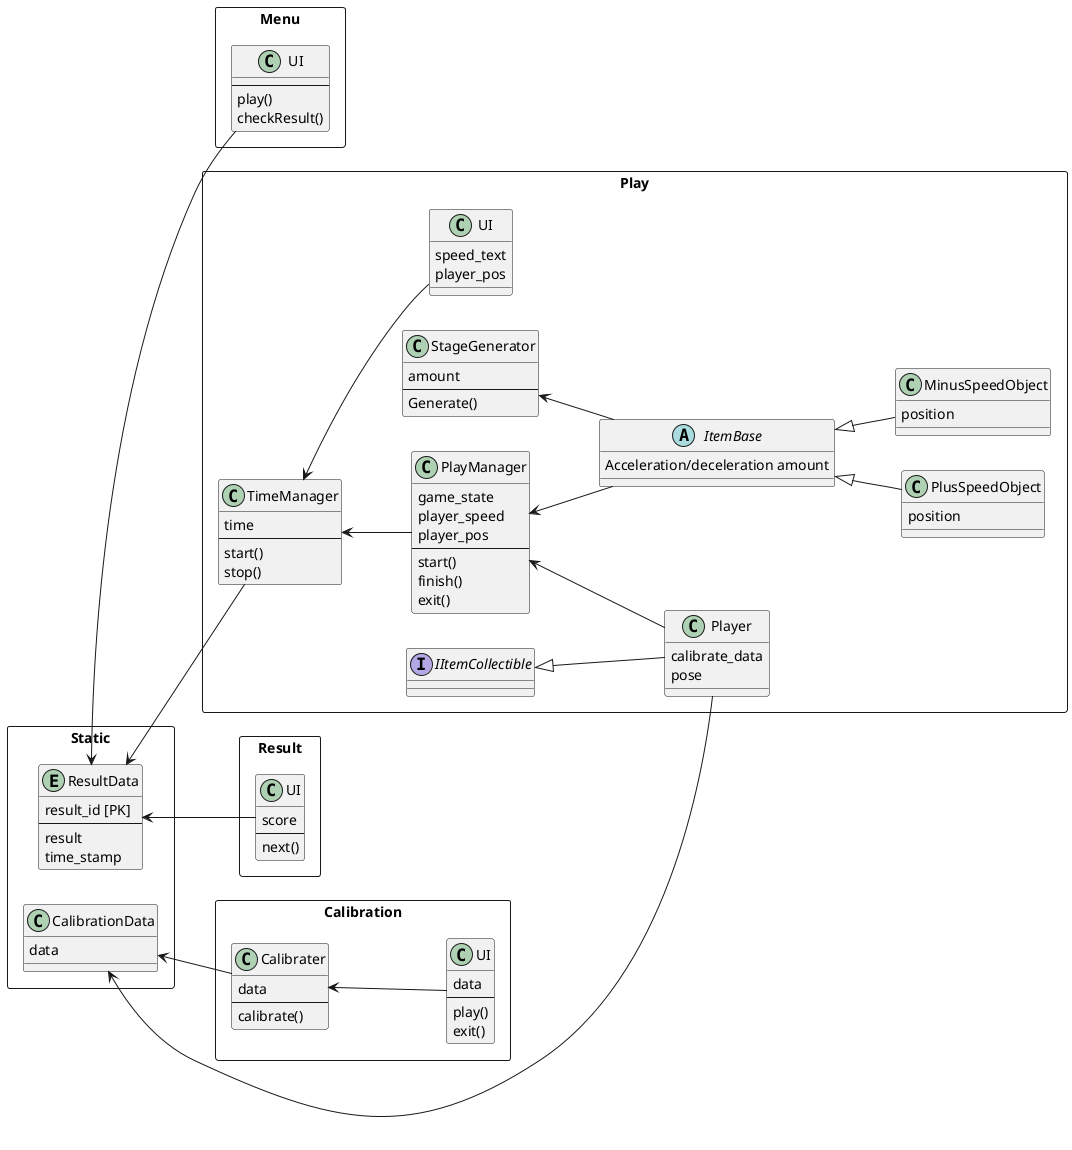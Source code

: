 ﻿@startuml

left to right direction

package "Menu" <<Rectangle>> {
    class "UI" as menuUi {
        --
        play()
        checkResult()
    }
}

package "Calibration" <<Rectangle>> {
    class "Calibrater" as calibrater {
        data
        --
        calibrate()
    }

    class "UI" as calibrationUi {
        data
        --
        play()
        exit()
    }
}

package "Play" <<Rectangle>> {
    class "PlayManager" as playManager {
        game_state
        player_speed
        player_pos
        --
        start()
        finish()
        exit()
    }
    
    class "TimeManager" as timeManager {
        time
        --
        start()
        stop()
    }
    
    class "StageGenerator" as stageGenerator {
        amount
        --
        Generate()
    }
    
    class "PlusSpeedObject" as plusSpeedObject {
        position
    }
    
    class "MinusSpeedObject" as minusSpeedObject {
        position
    }
    
    abstract class "ItemBase" as itemBase {
        Acceleration/deceleration amount
    }
    
    class "Player" as player {
        calibrate_data
        pose
    }
    
    interface "IItemCollectible" as iItemCollectible {
        
    }
    
    class "UI" as playUi {
        speed_text
        player_pos
    }
}

package "Result" <<Rectangle>> {
    class "UI" as resultUi {
        score
        --
        next()
    }
}

package "Static" <<Rectangle>> {
    entity "ResultData" as resultData {
        result_id [PK]
        --
        result
        time_stamp
    }
    
    class "CalibrationData" as calibrationData {
        data
    }
}

' Menu
resultData <-- menuUi

' Calibration
calibrater <-- calibrationUi
calibrationData <-- calibrater

' Play
playManager <-- itemBase
timeManager <-- playUi
timeManager <-- playManager
playManager <-- player
iItemCollectible <|-- player
calibrationData <-- player
resultData <-- timeManager
itemBase <|-- plusSpeedObject
itemBase <|-- minusSpeedObject
stageGenerator <-- itemBase

' Result
resultData <-- resultUi

@enduml
